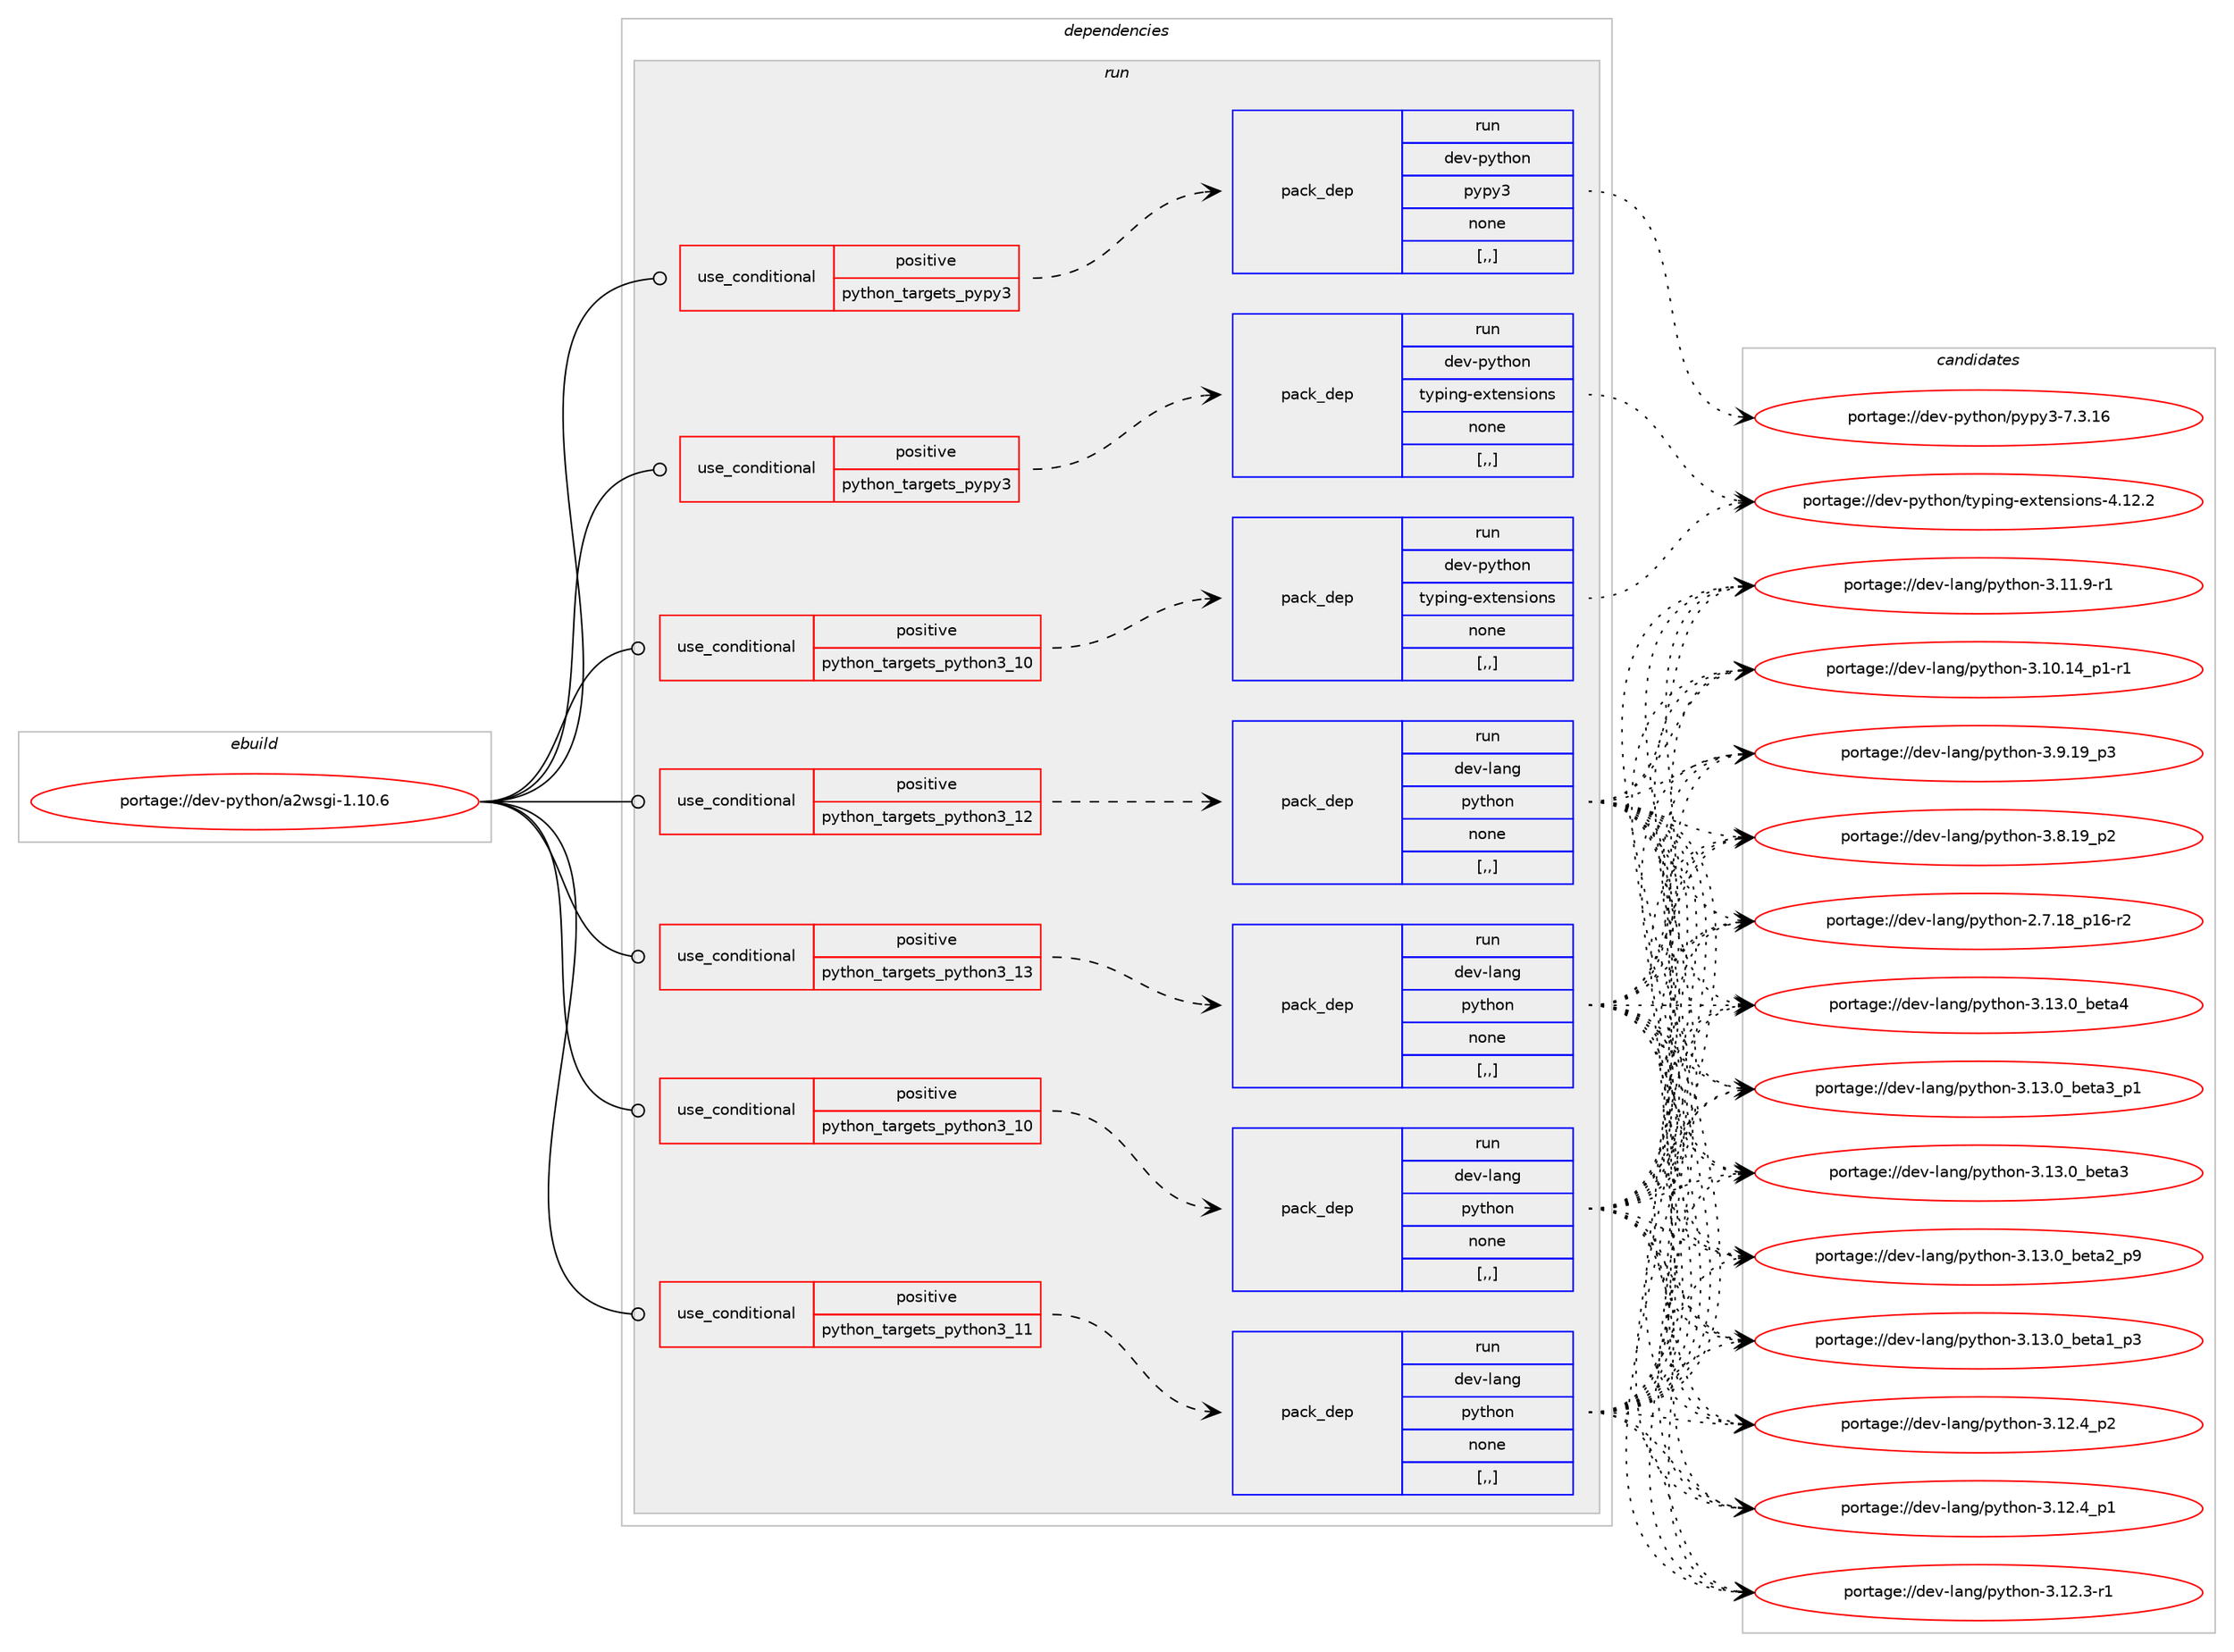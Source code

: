 digraph prolog {

# *************
# Graph options
# *************

newrank=true;
concentrate=true;
compound=true;
graph [rankdir=LR,fontname=Helvetica,fontsize=10,ranksep=1.5];#, ranksep=2.5, nodesep=0.2];
edge  [arrowhead=vee];
node  [fontname=Helvetica,fontsize=10];

# **********
# The ebuild
# **********

subgraph cluster_leftcol {
color=gray;
label=<<i>ebuild</i>>;
id [label="portage://dev-python/a2wsgi-1.10.6", color=red, width=4, href="../dev-python/a2wsgi-1.10.6.svg"];
}

# ****************
# The dependencies
# ****************

subgraph cluster_midcol {
color=gray;
label=<<i>dependencies</i>>;
subgraph cluster_compile {
fillcolor="#eeeeee";
style=filled;
label=<<i>compile</i>>;
}
subgraph cluster_compileandrun {
fillcolor="#eeeeee";
style=filled;
label=<<i>compile and run</i>>;
}
subgraph cluster_run {
fillcolor="#eeeeee";
style=filled;
label=<<i>run</i>>;
subgraph cond30809 {
dependency141791 [label=<<TABLE BORDER="0" CELLBORDER="1" CELLSPACING="0" CELLPADDING="4"><TR><TD ROWSPAN="3" CELLPADDING="10">use_conditional</TD></TR><TR><TD>positive</TD></TR><TR><TD>python_targets_pypy3</TD></TR></TABLE>>, shape=none, color=red];
subgraph pack109738 {
dependency141792 [label=<<TABLE BORDER="0" CELLBORDER="1" CELLSPACING="0" CELLPADDING="4" WIDTH="220"><TR><TD ROWSPAN="6" CELLPADDING="30">pack_dep</TD></TR><TR><TD WIDTH="110">run</TD></TR><TR><TD>dev-python</TD></TR><TR><TD>pypy3</TD></TR><TR><TD>none</TD></TR><TR><TD>[,,]</TD></TR></TABLE>>, shape=none, color=blue];
}
dependency141791:e -> dependency141792:w [weight=20,style="dashed",arrowhead="vee"];
}
id:e -> dependency141791:w [weight=20,style="solid",arrowhead="odot"];
subgraph cond30810 {
dependency141793 [label=<<TABLE BORDER="0" CELLBORDER="1" CELLSPACING="0" CELLPADDING="4"><TR><TD ROWSPAN="3" CELLPADDING="10">use_conditional</TD></TR><TR><TD>positive</TD></TR><TR><TD>python_targets_pypy3</TD></TR></TABLE>>, shape=none, color=red];
subgraph pack109739 {
dependency141794 [label=<<TABLE BORDER="0" CELLBORDER="1" CELLSPACING="0" CELLPADDING="4" WIDTH="220"><TR><TD ROWSPAN="6" CELLPADDING="30">pack_dep</TD></TR><TR><TD WIDTH="110">run</TD></TR><TR><TD>dev-python</TD></TR><TR><TD>typing-extensions</TD></TR><TR><TD>none</TD></TR><TR><TD>[,,]</TD></TR></TABLE>>, shape=none, color=blue];
}
dependency141793:e -> dependency141794:w [weight=20,style="dashed",arrowhead="vee"];
}
id:e -> dependency141793:w [weight=20,style="solid",arrowhead="odot"];
subgraph cond30811 {
dependency141795 [label=<<TABLE BORDER="0" CELLBORDER="1" CELLSPACING="0" CELLPADDING="4"><TR><TD ROWSPAN="3" CELLPADDING="10">use_conditional</TD></TR><TR><TD>positive</TD></TR><TR><TD>python_targets_python3_10</TD></TR></TABLE>>, shape=none, color=red];
subgraph pack109740 {
dependency141796 [label=<<TABLE BORDER="0" CELLBORDER="1" CELLSPACING="0" CELLPADDING="4" WIDTH="220"><TR><TD ROWSPAN="6" CELLPADDING="30">pack_dep</TD></TR><TR><TD WIDTH="110">run</TD></TR><TR><TD>dev-lang</TD></TR><TR><TD>python</TD></TR><TR><TD>none</TD></TR><TR><TD>[,,]</TD></TR></TABLE>>, shape=none, color=blue];
}
dependency141795:e -> dependency141796:w [weight=20,style="dashed",arrowhead="vee"];
}
id:e -> dependency141795:w [weight=20,style="solid",arrowhead="odot"];
subgraph cond30812 {
dependency141797 [label=<<TABLE BORDER="0" CELLBORDER="1" CELLSPACING="0" CELLPADDING="4"><TR><TD ROWSPAN="3" CELLPADDING="10">use_conditional</TD></TR><TR><TD>positive</TD></TR><TR><TD>python_targets_python3_10</TD></TR></TABLE>>, shape=none, color=red];
subgraph pack109741 {
dependency141798 [label=<<TABLE BORDER="0" CELLBORDER="1" CELLSPACING="0" CELLPADDING="4" WIDTH="220"><TR><TD ROWSPAN="6" CELLPADDING="30">pack_dep</TD></TR><TR><TD WIDTH="110">run</TD></TR><TR><TD>dev-python</TD></TR><TR><TD>typing-extensions</TD></TR><TR><TD>none</TD></TR><TR><TD>[,,]</TD></TR></TABLE>>, shape=none, color=blue];
}
dependency141797:e -> dependency141798:w [weight=20,style="dashed",arrowhead="vee"];
}
id:e -> dependency141797:w [weight=20,style="solid",arrowhead="odot"];
subgraph cond30813 {
dependency141799 [label=<<TABLE BORDER="0" CELLBORDER="1" CELLSPACING="0" CELLPADDING="4"><TR><TD ROWSPAN="3" CELLPADDING="10">use_conditional</TD></TR><TR><TD>positive</TD></TR><TR><TD>python_targets_python3_11</TD></TR></TABLE>>, shape=none, color=red];
subgraph pack109742 {
dependency141800 [label=<<TABLE BORDER="0" CELLBORDER="1" CELLSPACING="0" CELLPADDING="4" WIDTH="220"><TR><TD ROWSPAN="6" CELLPADDING="30">pack_dep</TD></TR><TR><TD WIDTH="110">run</TD></TR><TR><TD>dev-lang</TD></TR><TR><TD>python</TD></TR><TR><TD>none</TD></TR><TR><TD>[,,]</TD></TR></TABLE>>, shape=none, color=blue];
}
dependency141799:e -> dependency141800:w [weight=20,style="dashed",arrowhead="vee"];
}
id:e -> dependency141799:w [weight=20,style="solid",arrowhead="odot"];
subgraph cond30814 {
dependency141801 [label=<<TABLE BORDER="0" CELLBORDER="1" CELLSPACING="0" CELLPADDING="4"><TR><TD ROWSPAN="3" CELLPADDING="10">use_conditional</TD></TR><TR><TD>positive</TD></TR><TR><TD>python_targets_python3_12</TD></TR></TABLE>>, shape=none, color=red];
subgraph pack109743 {
dependency141802 [label=<<TABLE BORDER="0" CELLBORDER="1" CELLSPACING="0" CELLPADDING="4" WIDTH="220"><TR><TD ROWSPAN="6" CELLPADDING="30">pack_dep</TD></TR><TR><TD WIDTH="110">run</TD></TR><TR><TD>dev-lang</TD></TR><TR><TD>python</TD></TR><TR><TD>none</TD></TR><TR><TD>[,,]</TD></TR></TABLE>>, shape=none, color=blue];
}
dependency141801:e -> dependency141802:w [weight=20,style="dashed",arrowhead="vee"];
}
id:e -> dependency141801:w [weight=20,style="solid",arrowhead="odot"];
subgraph cond30815 {
dependency141803 [label=<<TABLE BORDER="0" CELLBORDER="1" CELLSPACING="0" CELLPADDING="4"><TR><TD ROWSPAN="3" CELLPADDING="10">use_conditional</TD></TR><TR><TD>positive</TD></TR><TR><TD>python_targets_python3_13</TD></TR></TABLE>>, shape=none, color=red];
subgraph pack109744 {
dependency141804 [label=<<TABLE BORDER="0" CELLBORDER="1" CELLSPACING="0" CELLPADDING="4" WIDTH="220"><TR><TD ROWSPAN="6" CELLPADDING="30">pack_dep</TD></TR><TR><TD WIDTH="110">run</TD></TR><TR><TD>dev-lang</TD></TR><TR><TD>python</TD></TR><TR><TD>none</TD></TR><TR><TD>[,,]</TD></TR></TABLE>>, shape=none, color=blue];
}
dependency141803:e -> dependency141804:w [weight=20,style="dashed",arrowhead="vee"];
}
id:e -> dependency141803:w [weight=20,style="solid",arrowhead="odot"];
}
}

# **************
# The candidates
# **************

subgraph cluster_choices {
rank=same;
color=gray;
label=<<i>candidates</i>>;

subgraph choice109738 {
color=black;
nodesep=1;
choice10010111845112121116104111110471121211121215145554651464954 [label="portage://dev-python/pypy3-7.3.16", color=red, width=4,href="../dev-python/pypy3-7.3.16.svg"];
dependency141792:e -> choice10010111845112121116104111110471121211121215145554651464954:w [style=dotted,weight="100"];
}
subgraph choice109739 {
color=black;
nodesep=1;
choice10010111845112121116104111110471161211121051101034510112011610111011510511111011545524649504650 [label="portage://dev-python/typing-extensions-4.12.2", color=red, width=4,href="../dev-python/typing-extensions-4.12.2.svg"];
dependency141794:e -> choice10010111845112121116104111110471161211121051101034510112011610111011510511111011545524649504650:w [style=dotted,weight="100"];
}
subgraph choice109740 {
color=black;
nodesep=1;
choice1001011184510897110103471121211161041111104551464951464895981011169752 [label="portage://dev-lang/python-3.13.0_beta4", color=red, width=4,href="../dev-lang/python-3.13.0_beta4.svg"];
choice10010111845108971101034711212111610411111045514649514648959810111697519511249 [label="portage://dev-lang/python-3.13.0_beta3_p1", color=red, width=4,href="../dev-lang/python-3.13.0_beta3_p1.svg"];
choice1001011184510897110103471121211161041111104551464951464895981011169751 [label="portage://dev-lang/python-3.13.0_beta3", color=red, width=4,href="../dev-lang/python-3.13.0_beta3.svg"];
choice10010111845108971101034711212111610411111045514649514648959810111697509511257 [label="portage://dev-lang/python-3.13.0_beta2_p9", color=red, width=4,href="../dev-lang/python-3.13.0_beta2_p9.svg"];
choice10010111845108971101034711212111610411111045514649514648959810111697499511251 [label="portage://dev-lang/python-3.13.0_beta1_p3", color=red, width=4,href="../dev-lang/python-3.13.0_beta1_p3.svg"];
choice100101118451089711010347112121116104111110455146495046529511250 [label="portage://dev-lang/python-3.12.4_p2", color=red, width=4,href="../dev-lang/python-3.12.4_p2.svg"];
choice100101118451089711010347112121116104111110455146495046529511249 [label="portage://dev-lang/python-3.12.4_p1", color=red, width=4,href="../dev-lang/python-3.12.4_p1.svg"];
choice100101118451089711010347112121116104111110455146495046514511449 [label="portage://dev-lang/python-3.12.3-r1", color=red, width=4,href="../dev-lang/python-3.12.3-r1.svg"];
choice100101118451089711010347112121116104111110455146494946574511449 [label="portage://dev-lang/python-3.11.9-r1", color=red, width=4,href="../dev-lang/python-3.11.9-r1.svg"];
choice100101118451089711010347112121116104111110455146494846495295112494511449 [label="portage://dev-lang/python-3.10.14_p1-r1", color=red, width=4,href="../dev-lang/python-3.10.14_p1-r1.svg"];
choice100101118451089711010347112121116104111110455146574649579511251 [label="portage://dev-lang/python-3.9.19_p3", color=red, width=4,href="../dev-lang/python-3.9.19_p3.svg"];
choice100101118451089711010347112121116104111110455146564649579511250 [label="portage://dev-lang/python-3.8.19_p2", color=red, width=4,href="../dev-lang/python-3.8.19_p2.svg"];
choice100101118451089711010347112121116104111110455046554649569511249544511450 [label="portage://dev-lang/python-2.7.18_p16-r2", color=red, width=4,href="../dev-lang/python-2.7.18_p16-r2.svg"];
dependency141796:e -> choice1001011184510897110103471121211161041111104551464951464895981011169752:w [style=dotted,weight="100"];
dependency141796:e -> choice10010111845108971101034711212111610411111045514649514648959810111697519511249:w [style=dotted,weight="100"];
dependency141796:e -> choice1001011184510897110103471121211161041111104551464951464895981011169751:w [style=dotted,weight="100"];
dependency141796:e -> choice10010111845108971101034711212111610411111045514649514648959810111697509511257:w [style=dotted,weight="100"];
dependency141796:e -> choice10010111845108971101034711212111610411111045514649514648959810111697499511251:w [style=dotted,weight="100"];
dependency141796:e -> choice100101118451089711010347112121116104111110455146495046529511250:w [style=dotted,weight="100"];
dependency141796:e -> choice100101118451089711010347112121116104111110455146495046529511249:w [style=dotted,weight="100"];
dependency141796:e -> choice100101118451089711010347112121116104111110455146495046514511449:w [style=dotted,weight="100"];
dependency141796:e -> choice100101118451089711010347112121116104111110455146494946574511449:w [style=dotted,weight="100"];
dependency141796:e -> choice100101118451089711010347112121116104111110455146494846495295112494511449:w [style=dotted,weight="100"];
dependency141796:e -> choice100101118451089711010347112121116104111110455146574649579511251:w [style=dotted,weight="100"];
dependency141796:e -> choice100101118451089711010347112121116104111110455146564649579511250:w [style=dotted,weight="100"];
dependency141796:e -> choice100101118451089711010347112121116104111110455046554649569511249544511450:w [style=dotted,weight="100"];
}
subgraph choice109741 {
color=black;
nodesep=1;
choice10010111845112121116104111110471161211121051101034510112011610111011510511111011545524649504650 [label="portage://dev-python/typing-extensions-4.12.2", color=red, width=4,href="../dev-python/typing-extensions-4.12.2.svg"];
dependency141798:e -> choice10010111845112121116104111110471161211121051101034510112011610111011510511111011545524649504650:w [style=dotted,weight="100"];
}
subgraph choice109742 {
color=black;
nodesep=1;
choice1001011184510897110103471121211161041111104551464951464895981011169752 [label="portage://dev-lang/python-3.13.0_beta4", color=red, width=4,href="../dev-lang/python-3.13.0_beta4.svg"];
choice10010111845108971101034711212111610411111045514649514648959810111697519511249 [label="portage://dev-lang/python-3.13.0_beta3_p1", color=red, width=4,href="../dev-lang/python-3.13.0_beta3_p1.svg"];
choice1001011184510897110103471121211161041111104551464951464895981011169751 [label="portage://dev-lang/python-3.13.0_beta3", color=red, width=4,href="../dev-lang/python-3.13.0_beta3.svg"];
choice10010111845108971101034711212111610411111045514649514648959810111697509511257 [label="portage://dev-lang/python-3.13.0_beta2_p9", color=red, width=4,href="../dev-lang/python-3.13.0_beta2_p9.svg"];
choice10010111845108971101034711212111610411111045514649514648959810111697499511251 [label="portage://dev-lang/python-3.13.0_beta1_p3", color=red, width=4,href="../dev-lang/python-3.13.0_beta1_p3.svg"];
choice100101118451089711010347112121116104111110455146495046529511250 [label="portage://dev-lang/python-3.12.4_p2", color=red, width=4,href="../dev-lang/python-3.12.4_p2.svg"];
choice100101118451089711010347112121116104111110455146495046529511249 [label="portage://dev-lang/python-3.12.4_p1", color=red, width=4,href="../dev-lang/python-3.12.4_p1.svg"];
choice100101118451089711010347112121116104111110455146495046514511449 [label="portage://dev-lang/python-3.12.3-r1", color=red, width=4,href="../dev-lang/python-3.12.3-r1.svg"];
choice100101118451089711010347112121116104111110455146494946574511449 [label="portage://dev-lang/python-3.11.9-r1", color=red, width=4,href="../dev-lang/python-3.11.9-r1.svg"];
choice100101118451089711010347112121116104111110455146494846495295112494511449 [label="portage://dev-lang/python-3.10.14_p1-r1", color=red, width=4,href="../dev-lang/python-3.10.14_p1-r1.svg"];
choice100101118451089711010347112121116104111110455146574649579511251 [label="portage://dev-lang/python-3.9.19_p3", color=red, width=4,href="../dev-lang/python-3.9.19_p3.svg"];
choice100101118451089711010347112121116104111110455146564649579511250 [label="portage://dev-lang/python-3.8.19_p2", color=red, width=4,href="../dev-lang/python-3.8.19_p2.svg"];
choice100101118451089711010347112121116104111110455046554649569511249544511450 [label="portage://dev-lang/python-2.7.18_p16-r2", color=red, width=4,href="../dev-lang/python-2.7.18_p16-r2.svg"];
dependency141800:e -> choice1001011184510897110103471121211161041111104551464951464895981011169752:w [style=dotted,weight="100"];
dependency141800:e -> choice10010111845108971101034711212111610411111045514649514648959810111697519511249:w [style=dotted,weight="100"];
dependency141800:e -> choice1001011184510897110103471121211161041111104551464951464895981011169751:w [style=dotted,weight="100"];
dependency141800:e -> choice10010111845108971101034711212111610411111045514649514648959810111697509511257:w [style=dotted,weight="100"];
dependency141800:e -> choice10010111845108971101034711212111610411111045514649514648959810111697499511251:w [style=dotted,weight="100"];
dependency141800:e -> choice100101118451089711010347112121116104111110455146495046529511250:w [style=dotted,weight="100"];
dependency141800:e -> choice100101118451089711010347112121116104111110455146495046529511249:w [style=dotted,weight="100"];
dependency141800:e -> choice100101118451089711010347112121116104111110455146495046514511449:w [style=dotted,weight="100"];
dependency141800:e -> choice100101118451089711010347112121116104111110455146494946574511449:w [style=dotted,weight="100"];
dependency141800:e -> choice100101118451089711010347112121116104111110455146494846495295112494511449:w [style=dotted,weight="100"];
dependency141800:e -> choice100101118451089711010347112121116104111110455146574649579511251:w [style=dotted,weight="100"];
dependency141800:e -> choice100101118451089711010347112121116104111110455146564649579511250:w [style=dotted,weight="100"];
dependency141800:e -> choice100101118451089711010347112121116104111110455046554649569511249544511450:w [style=dotted,weight="100"];
}
subgraph choice109743 {
color=black;
nodesep=1;
choice1001011184510897110103471121211161041111104551464951464895981011169752 [label="portage://dev-lang/python-3.13.0_beta4", color=red, width=4,href="../dev-lang/python-3.13.0_beta4.svg"];
choice10010111845108971101034711212111610411111045514649514648959810111697519511249 [label="portage://dev-lang/python-3.13.0_beta3_p1", color=red, width=4,href="../dev-lang/python-3.13.0_beta3_p1.svg"];
choice1001011184510897110103471121211161041111104551464951464895981011169751 [label="portage://dev-lang/python-3.13.0_beta3", color=red, width=4,href="../dev-lang/python-3.13.0_beta3.svg"];
choice10010111845108971101034711212111610411111045514649514648959810111697509511257 [label="portage://dev-lang/python-3.13.0_beta2_p9", color=red, width=4,href="../dev-lang/python-3.13.0_beta2_p9.svg"];
choice10010111845108971101034711212111610411111045514649514648959810111697499511251 [label="portage://dev-lang/python-3.13.0_beta1_p3", color=red, width=4,href="../dev-lang/python-3.13.0_beta1_p3.svg"];
choice100101118451089711010347112121116104111110455146495046529511250 [label="portage://dev-lang/python-3.12.4_p2", color=red, width=4,href="../dev-lang/python-3.12.4_p2.svg"];
choice100101118451089711010347112121116104111110455146495046529511249 [label="portage://dev-lang/python-3.12.4_p1", color=red, width=4,href="../dev-lang/python-3.12.4_p1.svg"];
choice100101118451089711010347112121116104111110455146495046514511449 [label="portage://dev-lang/python-3.12.3-r1", color=red, width=4,href="../dev-lang/python-3.12.3-r1.svg"];
choice100101118451089711010347112121116104111110455146494946574511449 [label="portage://dev-lang/python-3.11.9-r1", color=red, width=4,href="../dev-lang/python-3.11.9-r1.svg"];
choice100101118451089711010347112121116104111110455146494846495295112494511449 [label="portage://dev-lang/python-3.10.14_p1-r1", color=red, width=4,href="../dev-lang/python-3.10.14_p1-r1.svg"];
choice100101118451089711010347112121116104111110455146574649579511251 [label="portage://dev-lang/python-3.9.19_p3", color=red, width=4,href="../dev-lang/python-3.9.19_p3.svg"];
choice100101118451089711010347112121116104111110455146564649579511250 [label="portage://dev-lang/python-3.8.19_p2", color=red, width=4,href="../dev-lang/python-3.8.19_p2.svg"];
choice100101118451089711010347112121116104111110455046554649569511249544511450 [label="portage://dev-lang/python-2.7.18_p16-r2", color=red, width=4,href="../dev-lang/python-2.7.18_p16-r2.svg"];
dependency141802:e -> choice1001011184510897110103471121211161041111104551464951464895981011169752:w [style=dotted,weight="100"];
dependency141802:e -> choice10010111845108971101034711212111610411111045514649514648959810111697519511249:w [style=dotted,weight="100"];
dependency141802:e -> choice1001011184510897110103471121211161041111104551464951464895981011169751:w [style=dotted,weight="100"];
dependency141802:e -> choice10010111845108971101034711212111610411111045514649514648959810111697509511257:w [style=dotted,weight="100"];
dependency141802:e -> choice10010111845108971101034711212111610411111045514649514648959810111697499511251:w [style=dotted,weight="100"];
dependency141802:e -> choice100101118451089711010347112121116104111110455146495046529511250:w [style=dotted,weight="100"];
dependency141802:e -> choice100101118451089711010347112121116104111110455146495046529511249:w [style=dotted,weight="100"];
dependency141802:e -> choice100101118451089711010347112121116104111110455146495046514511449:w [style=dotted,weight="100"];
dependency141802:e -> choice100101118451089711010347112121116104111110455146494946574511449:w [style=dotted,weight="100"];
dependency141802:e -> choice100101118451089711010347112121116104111110455146494846495295112494511449:w [style=dotted,weight="100"];
dependency141802:e -> choice100101118451089711010347112121116104111110455146574649579511251:w [style=dotted,weight="100"];
dependency141802:e -> choice100101118451089711010347112121116104111110455146564649579511250:w [style=dotted,weight="100"];
dependency141802:e -> choice100101118451089711010347112121116104111110455046554649569511249544511450:w [style=dotted,weight="100"];
}
subgraph choice109744 {
color=black;
nodesep=1;
choice1001011184510897110103471121211161041111104551464951464895981011169752 [label="portage://dev-lang/python-3.13.0_beta4", color=red, width=4,href="../dev-lang/python-3.13.0_beta4.svg"];
choice10010111845108971101034711212111610411111045514649514648959810111697519511249 [label="portage://dev-lang/python-3.13.0_beta3_p1", color=red, width=4,href="../dev-lang/python-3.13.0_beta3_p1.svg"];
choice1001011184510897110103471121211161041111104551464951464895981011169751 [label="portage://dev-lang/python-3.13.0_beta3", color=red, width=4,href="../dev-lang/python-3.13.0_beta3.svg"];
choice10010111845108971101034711212111610411111045514649514648959810111697509511257 [label="portage://dev-lang/python-3.13.0_beta2_p9", color=red, width=4,href="../dev-lang/python-3.13.0_beta2_p9.svg"];
choice10010111845108971101034711212111610411111045514649514648959810111697499511251 [label="portage://dev-lang/python-3.13.0_beta1_p3", color=red, width=4,href="../dev-lang/python-3.13.0_beta1_p3.svg"];
choice100101118451089711010347112121116104111110455146495046529511250 [label="portage://dev-lang/python-3.12.4_p2", color=red, width=4,href="../dev-lang/python-3.12.4_p2.svg"];
choice100101118451089711010347112121116104111110455146495046529511249 [label="portage://dev-lang/python-3.12.4_p1", color=red, width=4,href="../dev-lang/python-3.12.4_p1.svg"];
choice100101118451089711010347112121116104111110455146495046514511449 [label="portage://dev-lang/python-3.12.3-r1", color=red, width=4,href="../dev-lang/python-3.12.3-r1.svg"];
choice100101118451089711010347112121116104111110455146494946574511449 [label="portage://dev-lang/python-3.11.9-r1", color=red, width=4,href="../dev-lang/python-3.11.9-r1.svg"];
choice100101118451089711010347112121116104111110455146494846495295112494511449 [label="portage://dev-lang/python-3.10.14_p1-r1", color=red, width=4,href="../dev-lang/python-3.10.14_p1-r1.svg"];
choice100101118451089711010347112121116104111110455146574649579511251 [label="portage://dev-lang/python-3.9.19_p3", color=red, width=4,href="../dev-lang/python-3.9.19_p3.svg"];
choice100101118451089711010347112121116104111110455146564649579511250 [label="portage://dev-lang/python-3.8.19_p2", color=red, width=4,href="../dev-lang/python-3.8.19_p2.svg"];
choice100101118451089711010347112121116104111110455046554649569511249544511450 [label="portage://dev-lang/python-2.7.18_p16-r2", color=red, width=4,href="../dev-lang/python-2.7.18_p16-r2.svg"];
dependency141804:e -> choice1001011184510897110103471121211161041111104551464951464895981011169752:w [style=dotted,weight="100"];
dependency141804:e -> choice10010111845108971101034711212111610411111045514649514648959810111697519511249:w [style=dotted,weight="100"];
dependency141804:e -> choice1001011184510897110103471121211161041111104551464951464895981011169751:w [style=dotted,weight="100"];
dependency141804:e -> choice10010111845108971101034711212111610411111045514649514648959810111697509511257:w [style=dotted,weight="100"];
dependency141804:e -> choice10010111845108971101034711212111610411111045514649514648959810111697499511251:w [style=dotted,weight="100"];
dependency141804:e -> choice100101118451089711010347112121116104111110455146495046529511250:w [style=dotted,weight="100"];
dependency141804:e -> choice100101118451089711010347112121116104111110455146495046529511249:w [style=dotted,weight="100"];
dependency141804:e -> choice100101118451089711010347112121116104111110455146495046514511449:w [style=dotted,weight="100"];
dependency141804:e -> choice100101118451089711010347112121116104111110455146494946574511449:w [style=dotted,weight="100"];
dependency141804:e -> choice100101118451089711010347112121116104111110455146494846495295112494511449:w [style=dotted,weight="100"];
dependency141804:e -> choice100101118451089711010347112121116104111110455146574649579511251:w [style=dotted,weight="100"];
dependency141804:e -> choice100101118451089711010347112121116104111110455146564649579511250:w [style=dotted,weight="100"];
dependency141804:e -> choice100101118451089711010347112121116104111110455046554649569511249544511450:w [style=dotted,weight="100"];
}
}

}
